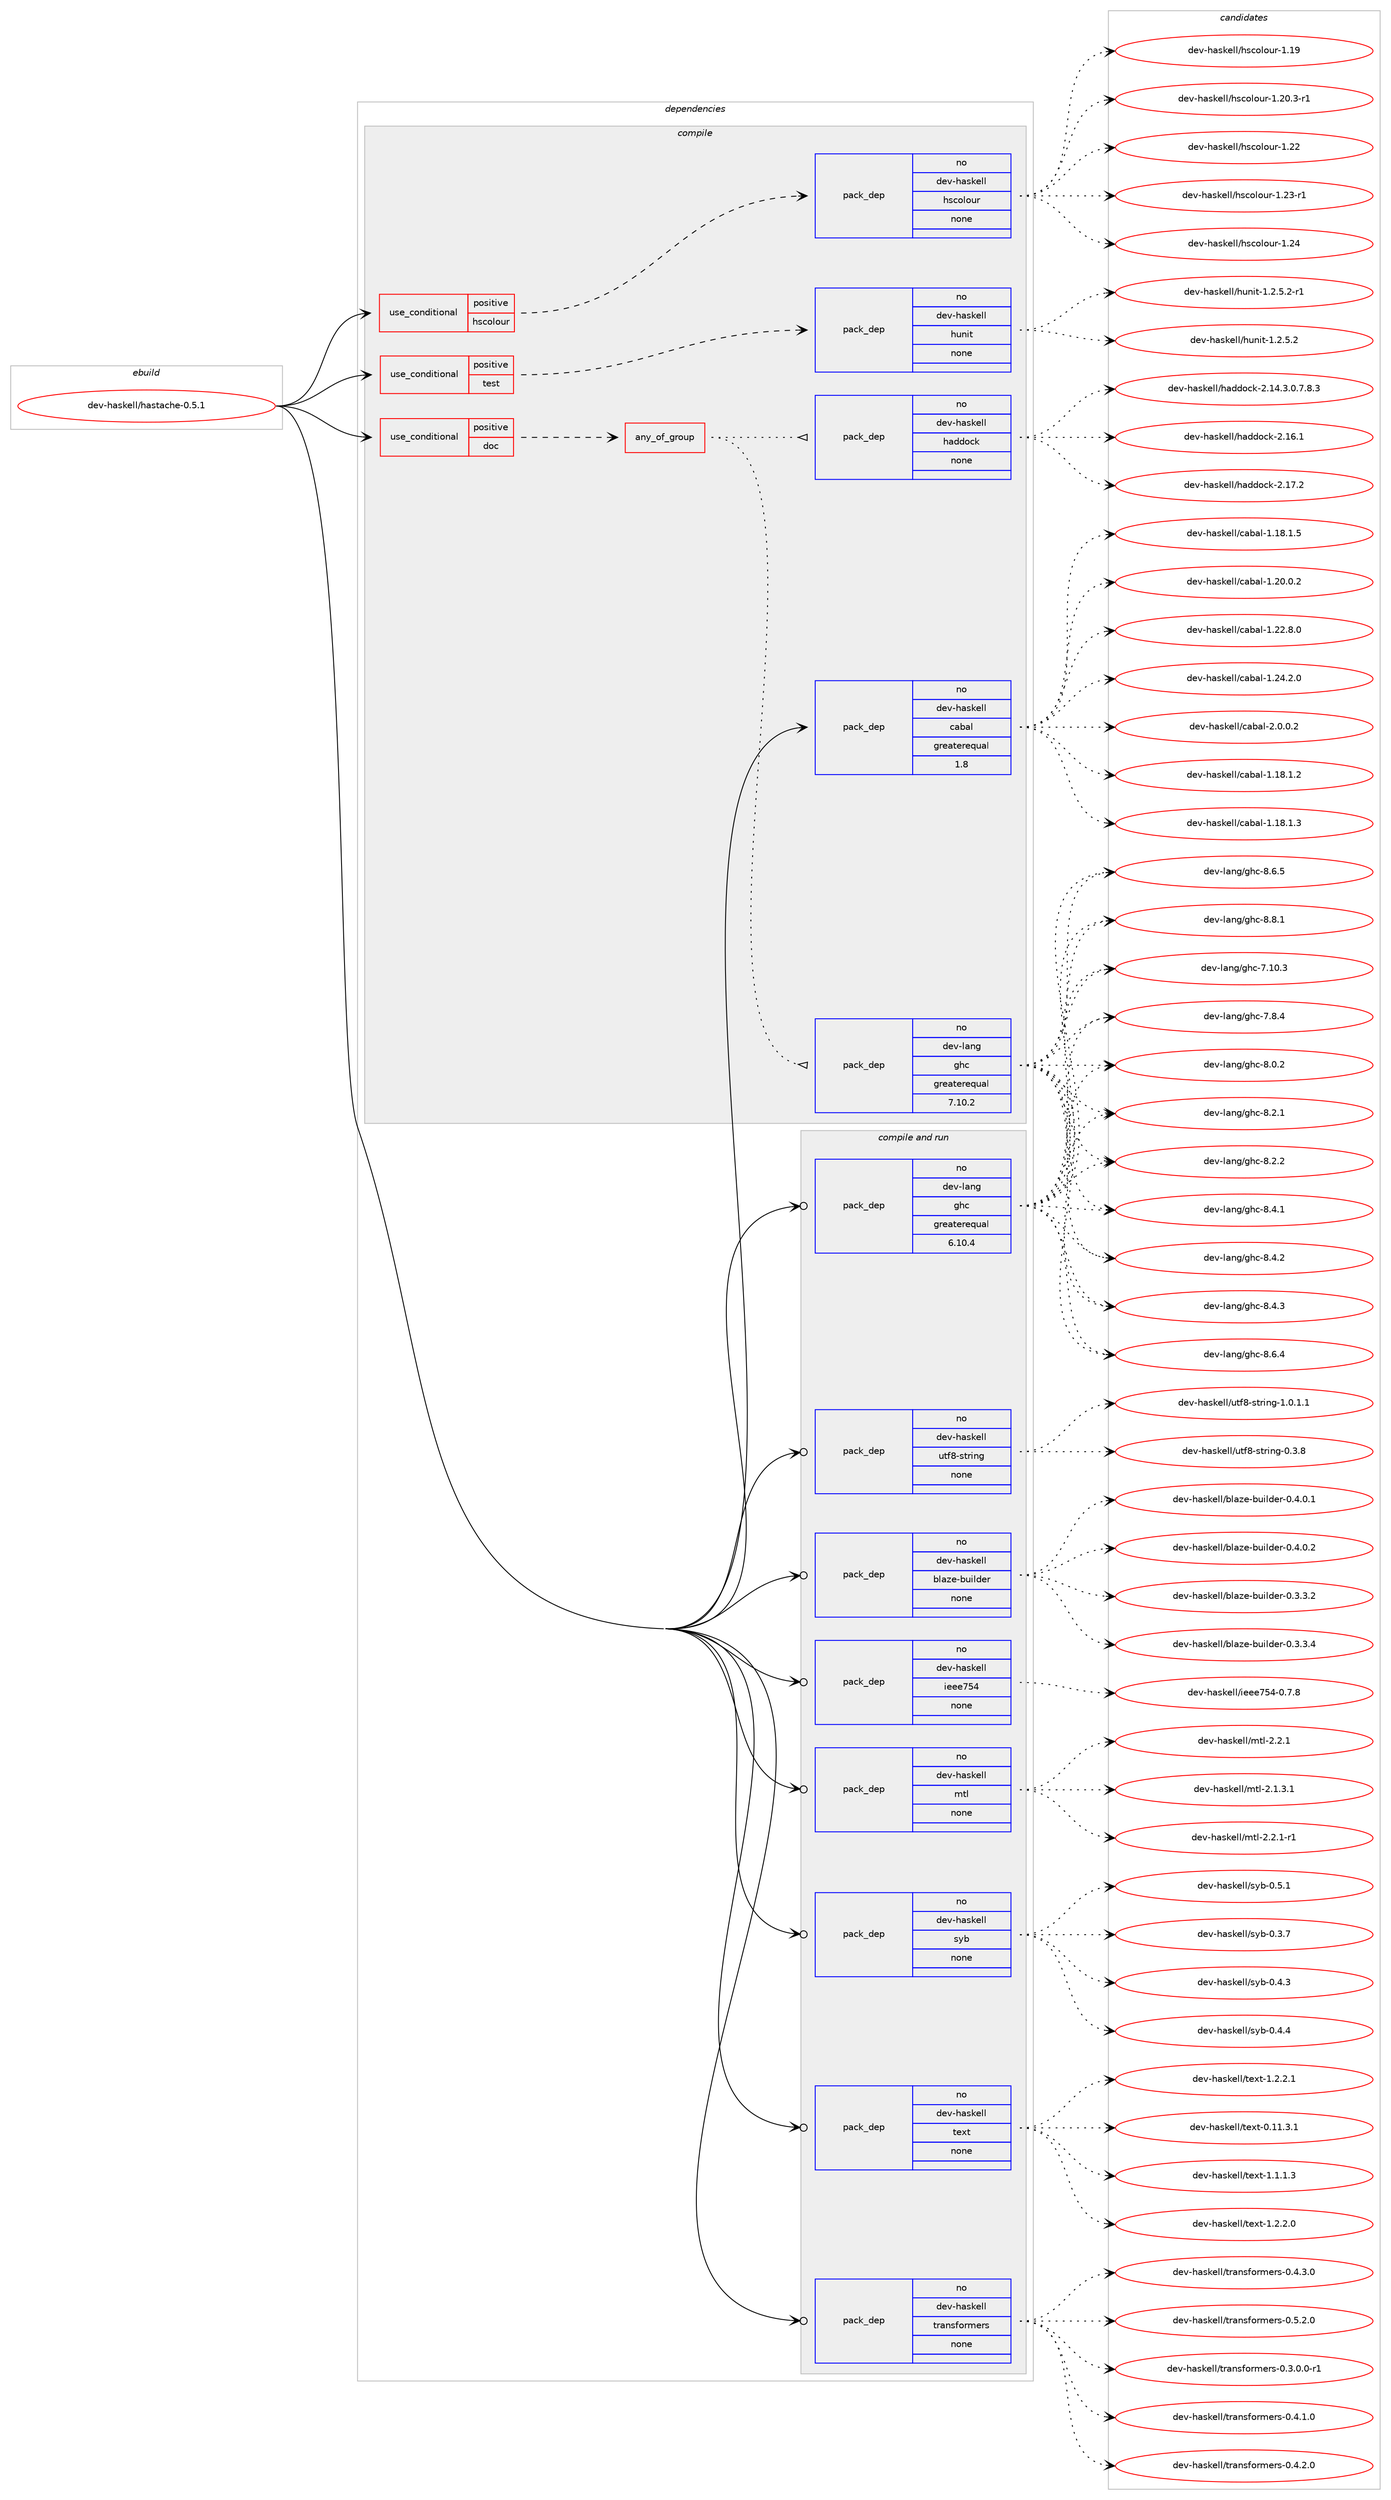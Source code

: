 digraph prolog {

# *************
# Graph options
# *************

newrank=true;
concentrate=true;
compound=true;
graph [rankdir=LR,fontname=Helvetica,fontsize=10,ranksep=1.5];#, ranksep=2.5, nodesep=0.2];
edge  [arrowhead=vee];
node  [fontname=Helvetica,fontsize=10];

# **********
# The ebuild
# **********

subgraph cluster_leftcol {
color=gray;
rank=same;
label=<<i>ebuild</i>>;
id [label="dev-haskell/hastache-0.5.1", color=red, width=4, href="../dev-haskell/hastache-0.5.1.svg"];
}

# ****************
# The dependencies
# ****************

subgraph cluster_midcol {
color=gray;
label=<<i>dependencies</i>>;
subgraph cluster_compile {
fillcolor="#eeeeee";
style=filled;
label=<<i>compile</i>>;
subgraph cond125996 {
dependency534417 [label=<<TABLE BORDER="0" CELLBORDER="1" CELLSPACING="0" CELLPADDING="4"><TR><TD ROWSPAN="3" CELLPADDING="10">use_conditional</TD></TR><TR><TD>positive</TD></TR><TR><TD>doc</TD></TR></TABLE>>, shape=none, color=red];
subgraph any9945 {
dependency534418 [label=<<TABLE BORDER="0" CELLBORDER="1" CELLSPACING="0" CELLPADDING="4"><TR><TD CELLPADDING="10">any_of_group</TD></TR></TABLE>>, shape=none, color=red];subgraph pack398119 {
dependency534419 [label=<<TABLE BORDER="0" CELLBORDER="1" CELLSPACING="0" CELLPADDING="4" WIDTH="220"><TR><TD ROWSPAN="6" CELLPADDING="30">pack_dep</TD></TR><TR><TD WIDTH="110">no</TD></TR><TR><TD>dev-haskell</TD></TR><TR><TD>haddock</TD></TR><TR><TD>none</TD></TR><TR><TD></TD></TR></TABLE>>, shape=none, color=blue];
}
dependency534418:e -> dependency534419:w [weight=20,style="dotted",arrowhead="oinv"];
subgraph pack398120 {
dependency534420 [label=<<TABLE BORDER="0" CELLBORDER="1" CELLSPACING="0" CELLPADDING="4" WIDTH="220"><TR><TD ROWSPAN="6" CELLPADDING="30">pack_dep</TD></TR><TR><TD WIDTH="110">no</TD></TR><TR><TD>dev-lang</TD></TR><TR><TD>ghc</TD></TR><TR><TD>greaterequal</TD></TR><TR><TD>7.10.2</TD></TR></TABLE>>, shape=none, color=blue];
}
dependency534418:e -> dependency534420:w [weight=20,style="dotted",arrowhead="oinv"];
}
dependency534417:e -> dependency534418:w [weight=20,style="dashed",arrowhead="vee"];
}
id:e -> dependency534417:w [weight=20,style="solid",arrowhead="vee"];
subgraph cond125997 {
dependency534421 [label=<<TABLE BORDER="0" CELLBORDER="1" CELLSPACING="0" CELLPADDING="4"><TR><TD ROWSPAN="3" CELLPADDING="10">use_conditional</TD></TR><TR><TD>positive</TD></TR><TR><TD>hscolour</TD></TR></TABLE>>, shape=none, color=red];
subgraph pack398121 {
dependency534422 [label=<<TABLE BORDER="0" CELLBORDER="1" CELLSPACING="0" CELLPADDING="4" WIDTH="220"><TR><TD ROWSPAN="6" CELLPADDING="30">pack_dep</TD></TR><TR><TD WIDTH="110">no</TD></TR><TR><TD>dev-haskell</TD></TR><TR><TD>hscolour</TD></TR><TR><TD>none</TD></TR><TR><TD></TD></TR></TABLE>>, shape=none, color=blue];
}
dependency534421:e -> dependency534422:w [weight=20,style="dashed",arrowhead="vee"];
}
id:e -> dependency534421:w [weight=20,style="solid",arrowhead="vee"];
subgraph cond125998 {
dependency534423 [label=<<TABLE BORDER="0" CELLBORDER="1" CELLSPACING="0" CELLPADDING="4"><TR><TD ROWSPAN="3" CELLPADDING="10">use_conditional</TD></TR><TR><TD>positive</TD></TR><TR><TD>test</TD></TR></TABLE>>, shape=none, color=red];
subgraph pack398122 {
dependency534424 [label=<<TABLE BORDER="0" CELLBORDER="1" CELLSPACING="0" CELLPADDING="4" WIDTH="220"><TR><TD ROWSPAN="6" CELLPADDING="30">pack_dep</TD></TR><TR><TD WIDTH="110">no</TD></TR><TR><TD>dev-haskell</TD></TR><TR><TD>hunit</TD></TR><TR><TD>none</TD></TR><TR><TD></TD></TR></TABLE>>, shape=none, color=blue];
}
dependency534423:e -> dependency534424:w [weight=20,style="dashed",arrowhead="vee"];
}
id:e -> dependency534423:w [weight=20,style="solid",arrowhead="vee"];
subgraph pack398123 {
dependency534425 [label=<<TABLE BORDER="0" CELLBORDER="1" CELLSPACING="0" CELLPADDING="4" WIDTH="220"><TR><TD ROWSPAN="6" CELLPADDING="30">pack_dep</TD></TR><TR><TD WIDTH="110">no</TD></TR><TR><TD>dev-haskell</TD></TR><TR><TD>cabal</TD></TR><TR><TD>greaterequal</TD></TR><TR><TD>1.8</TD></TR></TABLE>>, shape=none, color=blue];
}
id:e -> dependency534425:w [weight=20,style="solid",arrowhead="vee"];
}
subgraph cluster_compileandrun {
fillcolor="#eeeeee";
style=filled;
label=<<i>compile and run</i>>;
subgraph pack398124 {
dependency534426 [label=<<TABLE BORDER="0" CELLBORDER="1" CELLSPACING="0" CELLPADDING="4" WIDTH="220"><TR><TD ROWSPAN="6" CELLPADDING="30">pack_dep</TD></TR><TR><TD WIDTH="110">no</TD></TR><TR><TD>dev-haskell</TD></TR><TR><TD>blaze-builder</TD></TR><TR><TD>none</TD></TR><TR><TD></TD></TR></TABLE>>, shape=none, color=blue];
}
id:e -> dependency534426:w [weight=20,style="solid",arrowhead="odotvee"];
subgraph pack398125 {
dependency534427 [label=<<TABLE BORDER="0" CELLBORDER="1" CELLSPACING="0" CELLPADDING="4" WIDTH="220"><TR><TD ROWSPAN="6" CELLPADDING="30">pack_dep</TD></TR><TR><TD WIDTH="110">no</TD></TR><TR><TD>dev-haskell</TD></TR><TR><TD>ieee754</TD></TR><TR><TD>none</TD></TR><TR><TD></TD></TR></TABLE>>, shape=none, color=blue];
}
id:e -> dependency534427:w [weight=20,style="solid",arrowhead="odotvee"];
subgraph pack398126 {
dependency534428 [label=<<TABLE BORDER="0" CELLBORDER="1" CELLSPACING="0" CELLPADDING="4" WIDTH="220"><TR><TD ROWSPAN="6" CELLPADDING="30">pack_dep</TD></TR><TR><TD WIDTH="110">no</TD></TR><TR><TD>dev-haskell</TD></TR><TR><TD>mtl</TD></TR><TR><TD>none</TD></TR><TR><TD></TD></TR></TABLE>>, shape=none, color=blue];
}
id:e -> dependency534428:w [weight=20,style="solid",arrowhead="odotvee"];
subgraph pack398127 {
dependency534429 [label=<<TABLE BORDER="0" CELLBORDER="1" CELLSPACING="0" CELLPADDING="4" WIDTH="220"><TR><TD ROWSPAN="6" CELLPADDING="30">pack_dep</TD></TR><TR><TD WIDTH="110">no</TD></TR><TR><TD>dev-haskell</TD></TR><TR><TD>syb</TD></TR><TR><TD>none</TD></TR><TR><TD></TD></TR></TABLE>>, shape=none, color=blue];
}
id:e -> dependency534429:w [weight=20,style="solid",arrowhead="odotvee"];
subgraph pack398128 {
dependency534430 [label=<<TABLE BORDER="0" CELLBORDER="1" CELLSPACING="0" CELLPADDING="4" WIDTH="220"><TR><TD ROWSPAN="6" CELLPADDING="30">pack_dep</TD></TR><TR><TD WIDTH="110">no</TD></TR><TR><TD>dev-haskell</TD></TR><TR><TD>text</TD></TR><TR><TD>none</TD></TR><TR><TD></TD></TR></TABLE>>, shape=none, color=blue];
}
id:e -> dependency534430:w [weight=20,style="solid",arrowhead="odotvee"];
subgraph pack398129 {
dependency534431 [label=<<TABLE BORDER="0" CELLBORDER="1" CELLSPACING="0" CELLPADDING="4" WIDTH="220"><TR><TD ROWSPAN="6" CELLPADDING="30">pack_dep</TD></TR><TR><TD WIDTH="110">no</TD></TR><TR><TD>dev-haskell</TD></TR><TR><TD>transformers</TD></TR><TR><TD>none</TD></TR><TR><TD></TD></TR></TABLE>>, shape=none, color=blue];
}
id:e -> dependency534431:w [weight=20,style="solid",arrowhead="odotvee"];
subgraph pack398130 {
dependency534432 [label=<<TABLE BORDER="0" CELLBORDER="1" CELLSPACING="0" CELLPADDING="4" WIDTH="220"><TR><TD ROWSPAN="6" CELLPADDING="30">pack_dep</TD></TR><TR><TD WIDTH="110">no</TD></TR><TR><TD>dev-haskell</TD></TR><TR><TD>utf8-string</TD></TR><TR><TD>none</TD></TR><TR><TD></TD></TR></TABLE>>, shape=none, color=blue];
}
id:e -> dependency534432:w [weight=20,style="solid",arrowhead="odotvee"];
subgraph pack398131 {
dependency534433 [label=<<TABLE BORDER="0" CELLBORDER="1" CELLSPACING="0" CELLPADDING="4" WIDTH="220"><TR><TD ROWSPAN="6" CELLPADDING="30">pack_dep</TD></TR><TR><TD WIDTH="110">no</TD></TR><TR><TD>dev-lang</TD></TR><TR><TD>ghc</TD></TR><TR><TD>greaterequal</TD></TR><TR><TD>6.10.4</TD></TR></TABLE>>, shape=none, color=blue];
}
id:e -> dependency534433:w [weight=20,style="solid",arrowhead="odotvee"];
}
subgraph cluster_run {
fillcolor="#eeeeee";
style=filled;
label=<<i>run</i>>;
}
}

# **************
# The candidates
# **************

subgraph cluster_choices {
rank=same;
color=gray;
label=<<i>candidates</i>>;

subgraph choice398119 {
color=black;
nodesep=1;
choice1001011184510497115107101108108471049710010011199107455046495246514648465546564651 [label="dev-haskell/haddock-2.14.3.0.7.8.3", color=red, width=4,href="../dev-haskell/haddock-2.14.3.0.7.8.3.svg"];
choice100101118451049711510710110810847104971001001119910745504649544649 [label="dev-haskell/haddock-2.16.1", color=red, width=4,href="../dev-haskell/haddock-2.16.1.svg"];
choice100101118451049711510710110810847104971001001119910745504649554650 [label="dev-haskell/haddock-2.17.2", color=red, width=4,href="../dev-haskell/haddock-2.17.2.svg"];
dependency534419:e -> choice1001011184510497115107101108108471049710010011199107455046495246514648465546564651:w [style=dotted,weight="100"];
dependency534419:e -> choice100101118451049711510710110810847104971001001119910745504649544649:w [style=dotted,weight="100"];
dependency534419:e -> choice100101118451049711510710110810847104971001001119910745504649554650:w [style=dotted,weight="100"];
}
subgraph choice398120 {
color=black;
nodesep=1;
choice1001011184510897110103471031049945554649484651 [label="dev-lang/ghc-7.10.3", color=red, width=4,href="../dev-lang/ghc-7.10.3.svg"];
choice10010111845108971101034710310499455546564652 [label="dev-lang/ghc-7.8.4", color=red, width=4,href="../dev-lang/ghc-7.8.4.svg"];
choice10010111845108971101034710310499455646484650 [label="dev-lang/ghc-8.0.2", color=red, width=4,href="../dev-lang/ghc-8.0.2.svg"];
choice10010111845108971101034710310499455646504649 [label="dev-lang/ghc-8.2.1", color=red, width=4,href="../dev-lang/ghc-8.2.1.svg"];
choice10010111845108971101034710310499455646504650 [label="dev-lang/ghc-8.2.2", color=red, width=4,href="../dev-lang/ghc-8.2.2.svg"];
choice10010111845108971101034710310499455646524649 [label="dev-lang/ghc-8.4.1", color=red, width=4,href="../dev-lang/ghc-8.4.1.svg"];
choice10010111845108971101034710310499455646524650 [label="dev-lang/ghc-8.4.2", color=red, width=4,href="../dev-lang/ghc-8.4.2.svg"];
choice10010111845108971101034710310499455646524651 [label="dev-lang/ghc-8.4.3", color=red, width=4,href="../dev-lang/ghc-8.4.3.svg"];
choice10010111845108971101034710310499455646544652 [label="dev-lang/ghc-8.6.4", color=red, width=4,href="../dev-lang/ghc-8.6.4.svg"];
choice10010111845108971101034710310499455646544653 [label="dev-lang/ghc-8.6.5", color=red, width=4,href="../dev-lang/ghc-8.6.5.svg"];
choice10010111845108971101034710310499455646564649 [label="dev-lang/ghc-8.8.1", color=red, width=4,href="../dev-lang/ghc-8.8.1.svg"];
dependency534420:e -> choice1001011184510897110103471031049945554649484651:w [style=dotted,weight="100"];
dependency534420:e -> choice10010111845108971101034710310499455546564652:w [style=dotted,weight="100"];
dependency534420:e -> choice10010111845108971101034710310499455646484650:w [style=dotted,weight="100"];
dependency534420:e -> choice10010111845108971101034710310499455646504649:w [style=dotted,weight="100"];
dependency534420:e -> choice10010111845108971101034710310499455646504650:w [style=dotted,weight="100"];
dependency534420:e -> choice10010111845108971101034710310499455646524649:w [style=dotted,weight="100"];
dependency534420:e -> choice10010111845108971101034710310499455646524650:w [style=dotted,weight="100"];
dependency534420:e -> choice10010111845108971101034710310499455646524651:w [style=dotted,weight="100"];
dependency534420:e -> choice10010111845108971101034710310499455646544652:w [style=dotted,weight="100"];
dependency534420:e -> choice10010111845108971101034710310499455646544653:w [style=dotted,weight="100"];
dependency534420:e -> choice10010111845108971101034710310499455646564649:w [style=dotted,weight="100"];
}
subgraph choice398121 {
color=black;
nodesep=1;
choice100101118451049711510710110810847104115991111081111171144549464957 [label="dev-haskell/hscolour-1.19", color=red, width=4,href="../dev-haskell/hscolour-1.19.svg"];
choice10010111845104971151071011081084710411599111108111117114454946504846514511449 [label="dev-haskell/hscolour-1.20.3-r1", color=red, width=4,href="../dev-haskell/hscolour-1.20.3-r1.svg"];
choice100101118451049711510710110810847104115991111081111171144549465050 [label="dev-haskell/hscolour-1.22", color=red, width=4,href="../dev-haskell/hscolour-1.22.svg"];
choice1001011184510497115107101108108471041159911110811111711445494650514511449 [label="dev-haskell/hscolour-1.23-r1", color=red, width=4,href="../dev-haskell/hscolour-1.23-r1.svg"];
choice100101118451049711510710110810847104115991111081111171144549465052 [label="dev-haskell/hscolour-1.24", color=red, width=4,href="../dev-haskell/hscolour-1.24.svg"];
dependency534422:e -> choice100101118451049711510710110810847104115991111081111171144549464957:w [style=dotted,weight="100"];
dependency534422:e -> choice10010111845104971151071011081084710411599111108111117114454946504846514511449:w [style=dotted,weight="100"];
dependency534422:e -> choice100101118451049711510710110810847104115991111081111171144549465050:w [style=dotted,weight="100"];
dependency534422:e -> choice1001011184510497115107101108108471041159911110811111711445494650514511449:w [style=dotted,weight="100"];
dependency534422:e -> choice100101118451049711510710110810847104115991111081111171144549465052:w [style=dotted,weight="100"];
}
subgraph choice398122 {
color=black;
nodesep=1;
choice1001011184510497115107101108108471041171101051164549465046534650 [label="dev-haskell/hunit-1.2.5.2", color=red, width=4,href="../dev-haskell/hunit-1.2.5.2.svg"];
choice10010111845104971151071011081084710411711010511645494650465346504511449 [label="dev-haskell/hunit-1.2.5.2-r1", color=red, width=4,href="../dev-haskell/hunit-1.2.5.2-r1.svg"];
dependency534424:e -> choice1001011184510497115107101108108471041171101051164549465046534650:w [style=dotted,weight="100"];
dependency534424:e -> choice10010111845104971151071011081084710411711010511645494650465346504511449:w [style=dotted,weight="100"];
}
subgraph choice398123 {
color=black;
nodesep=1;
choice10010111845104971151071011081084799979897108454946495646494650 [label="dev-haskell/cabal-1.18.1.2", color=red, width=4,href="../dev-haskell/cabal-1.18.1.2.svg"];
choice10010111845104971151071011081084799979897108454946495646494651 [label="dev-haskell/cabal-1.18.1.3", color=red, width=4,href="../dev-haskell/cabal-1.18.1.3.svg"];
choice10010111845104971151071011081084799979897108454946495646494653 [label="dev-haskell/cabal-1.18.1.5", color=red, width=4,href="../dev-haskell/cabal-1.18.1.5.svg"];
choice10010111845104971151071011081084799979897108454946504846484650 [label="dev-haskell/cabal-1.20.0.2", color=red, width=4,href="../dev-haskell/cabal-1.20.0.2.svg"];
choice10010111845104971151071011081084799979897108454946505046564648 [label="dev-haskell/cabal-1.22.8.0", color=red, width=4,href="../dev-haskell/cabal-1.22.8.0.svg"];
choice10010111845104971151071011081084799979897108454946505246504648 [label="dev-haskell/cabal-1.24.2.0", color=red, width=4,href="../dev-haskell/cabal-1.24.2.0.svg"];
choice100101118451049711510710110810847999798971084550464846484650 [label="dev-haskell/cabal-2.0.0.2", color=red, width=4,href="../dev-haskell/cabal-2.0.0.2.svg"];
dependency534425:e -> choice10010111845104971151071011081084799979897108454946495646494650:w [style=dotted,weight="100"];
dependency534425:e -> choice10010111845104971151071011081084799979897108454946495646494651:w [style=dotted,weight="100"];
dependency534425:e -> choice10010111845104971151071011081084799979897108454946495646494653:w [style=dotted,weight="100"];
dependency534425:e -> choice10010111845104971151071011081084799979897108454946504846484650:w [style=dotted,weight="100"];
dependency534425:e -> choice10010111845104971151071011081084799979897108454946505046564648:w [style=dotted,weight="100"];
dependency534425:e -> choice10010111845104971151071011081084799979897108454946505246504648:w [style=dotted,weight="100"];
dependency534425:e -> choice100101118451049711510710110810847999798971084550464846484650:w [style=dotted,weight="100"];
}
subgraph choice398124 {
color=black;
nodesep=1;
choice100101118451049711510710110810847981089712210145981171051081001011144548465146514650 [label="dev-haskell/blaze-builder-0.3.3.2", color=red, width=4,href="../dev-haskell/blaze-builder-0.3.3.2.svg"];
choice100101118451049711510710110810847981089712210145981171051081001011144548465146514652 [label="dev-haskell/blaze-builder-0.3.3.4", color=red, width=4,href="../dev-haskell/blaze-builder-0.3.3.4.svg"];
choice100101118451049711510710110810847981089712210145981171051081001011144548465246484649 [label="dev-haskell/blaze-builder-0.4.0.1", color=red, width=4,href="../dev-haskell/blaze-builder-0.4.0.1.svg"];
choice100101118451049711510710110810847981089712210145981171051081001011144548465246484650 [label="dev-haskell/blaze-builder-0.4.0.2", color=red, width=4,href="../dev-haskell/blaze-builder-0.4.0.2.svg"];
dependency534426:e -> choice100101118451049711510710110810847981089712210145981171051081001011144548465146514650:w [style=dotted,weight="100"];
dependency534426:e -> choice100101118451049711510710110810847981089712210145981171051081001011144548465146514652:w [style=dotted,weight="100"];
dependency534426:e -> choice100101118451049711510710110810847981089712210145981171051081001011144548465246484649:w [style=dotted,weight="100"];
dependency534426:e -> choice100101118451049711510710110810847981089712210145981171051081001011144548465246484650:w [style=dotted,weight="100"];
}
subgraph choice398125 {
color=black;
nodesep=1;
choice100101118451049711510710110810847105101101101555352454846554656 [label="dev-haskell/ieee754-0.7.8", color=red, width=4,href="../dev-haskell/ieee754-0.7.8.svg"];
dependency534427:e -> choice100101118451049711510710110810847105101101101555352454846554656:w [style=dotted,weight="100"];
}
subgraph choice398126 {
color=black;
nodesep=1;
choice1001011184510497115107101108108471091161084550464946514649 [label="dev-haskell/mtl-2.1.3.1", color=red, width=4,href="../dev-haskell/mtl-2.1.3.1.svg"];
choice100101118451049711510710110810847109116108455046504649 [label="dev-haskell/mtl-2.2.1", color=red, width=4,href="../dev-haskell/mtl-2.2.1.svg"];
choice1001011184510497115107101108108471091161084550465046494511449 [label="dev-haskell/mtl-2.2.1-r1", color=red, width=4,href="../dev-haskell/mtl-2.2.1-r1.svg"];
dependency534428:e -> choice1001011184510497115107101108108471091161084550464946514649:w [style=dotted,weight="100"];
dependency534428:e -> choice100101118451049711510710110810847109116108455046504649:w [style=dotted,weight="100"];
dependency534428:e -> choice1001011184510497115107101108108471091161084550465046494511449:w [style=dotted,weight="100"];
}
subgraph choice398127 {
color=black;
nodesep=1;
choice10010111845104971151071011081084711512198454846514655 [label="dev-haskell/syb-0.3.7", color=red, width=4,href="../dev-haskell/syb-0.3.7.svg"];
choice10010111845104971151071011081084711512198454846524651 [label="dev-haskell/syb-0.4.3", color=red, width=4,href="../dev-haskell/syb-0.4.3.svg"];
choice10010111845104971151071011081084711512198454846524652 [label="dev-haskell/syb-0.4.4", color=red, width=4,href="../dev-haskell/syb-0.4.4.svg"];
choice10010111845104971151071011081084711512198454846534649 [label="dev-haskell/syb-0.5.1", color=red, width=4,href="../dev-haskell/syb-0.5.1.svg"];
dependency534429:e -> choice10010111845104971151071011081084711512198454846514655:w [style=dotted,weight="100"];
dependency534429:e -> choice10010111845104971151071011081084711512198454846524651:w [style=dotted,weight="100"];
dependency534429:e -> choice10010111845104971151071011081084711512198454846524652:w [style=dotted,weight="100"];
dependency534429:e -> choice10010111845104971151071011081084711512198454846534649:w [style=dotted,weight="100"];
}
subgraph choice398128 {
color=black;
nodesep=1;
choice100101118451049711510710110810847116101120116454846494946514649 [label="dev-haskell/text-0.11.3.1", color=red, width=4,href="../dev-haskell/text-0.11.3.1.svg"];
choice1001011184510497115107101108108471161011201164549464946494651 [label="dev-haskell/text-1.1.1.3", color=red, width=4,href="../dev-haskell/text-1.1.1.3.svg"];
choice1001011184510497115107101108108471161011201164549465046504648 [label="dev-haskell/text-1.2.2.0", color=red, width=4,href="../dev-haskell/text-1.2.2.0.svg"];
choice1001011184510497115107101108108471161011201164549465046504649 [label="dev-haskell/text-1.2.2.1", color=red, width=4,href="../dev-haskell/text-1.2.2.1.svg"];
dependency534430:e -> choice100101118451049711510710110810847116101120116454846494946514649:w [style=dotted,weight="100"];
dependency534430:e -> choice1001011184510497115107101108108471161011201164549464946494651:w [style=dotted,weight="100"];
dependency534430:e -> choice1001011184510497115107101108108471161011201164549465046504648:w [style=dotted,weight="100"];
dependency534430:e -> choice1001011184510497115107101108108471161011201164549465046504649:w [style=dotted,weight="100"];
}
subgraph choice398129 {
color=black;
nodesep=1;
choice1001011184510497115107101108108471161149711011510211111410910111411545484651464846484511449 [label="dev-haskell/transformers-0.3.0.0-r1", color=red, width=4,href="../dev-haskell/transformers-0.3.0.0-r1.svg"];
choice100101118451049711510710110810847116114971101151021111141091011141154548465246494648 [label="dev-haskell/transformers-0.4.1.0", color=red, width=4,href="../dev-haskell/transformers-0.4.1.0.svg"];
choice100101118451049711510710110810847116114971101151021111141091011141154548465246504648 [label="dev-haskell/transformers-0.4.2.0", color=red, width=4,href="../dev-haskell/transformers-0.4.2.0.svg"];
choice100101118451049711510710110810847116114971101151021111141091011141154548465246514648 [label="dev-haskell/transformers-0.4.3.0", color=red, width=4,href="../dev-haskell/transformers-0.4.3.0.svg"];
choice100101118451049711510710110810847116114971101151021111141091011141154548465346504648 [label="dev-haskell/transformers-0.5.2.0", color=red, width=4,href="../dev-haskell/transformers-0.5.2.0.svg"];
dependency534431:e -> choice1001011184510497115107101108108471161149711011510211111410910111411545484651464846484511449:w [style=dotted,weight="100"];
dependency534431:e -> choice100101118451049711510710110810847116114971101151021111141091011141154548465246494648:w [style=dotted,weight="100"];
dependency534431:e -> choice100101118451049711510710110810847116114971101151021111141091011141154548465246504648:w [style=dotted,weight="100"];
dependency534431:e -> choice100101118451049711510710110810847116114971101151021111141091011141154548465246514648:w [style=dotted,weight="100"];
dependency534431:e -> choice100101118451049711510710110810847116114971101151021111141091011141154548465346504648:w [style=dotted,weight="100"];
}
subgraph choice398130 {
color=black;
nodesep=1;
choice1001011184510497115107101108108471171161025645115116114105110103454846514656 [label="dev-haskell/utf8-string-0.3.8", color=red, width=4,href="../dev-haskell/utf8-string-0.3.8.svg"];
choice10010111845104971151071011081084711711610256451151161141051101034549464846494649 [label="dev-haskell/utf8-string-1.0.1.1", color=red, width=4,href="../dev-haskell/utf8-string-1.0.1.1.svg"];
dependency534432:e -> choice1001011184510497115107101108108471171161025645115116114105110103454846514656:w [style=dotted,weight="100"];
dependency534432:e -> choice10010111845104971151071011081084711711610256451151161141051101034549464846494649:w [style=dotted,weight="100"];
}
subgraph choice398131 {
color=black;
nodesep=1;
choice1001011184510897110103471031049945554649484651 [label="dev-lang/ghc-7.10.3", color=red, width=4,href="../dev-lang/ghc-7.10.3.svg"];
choice10010111845108971101034710310499455546564652 [label="dev-lang/ghc-7.8.4", color=red, width=4,href="../dev-lang/ghc-7.8.4.svg"];
choice10010111845108971101034710310499455646484650 [label="dev-lang/ghc-8.0.2", color=red, width=4,href="../dev-lang/ghc-8.0.2.svg"];
choice10010111845108971101034710310499455646504649 [label="dev-lang/ghc-8.2.1", color=red, width=4,href="../dev-lang/ghc-8.2.1.svg"];
choice10010111845108971101034710310499455646504650 [label="dev-lang/ghc-8.2.2", color=red, width=4,href="../dev-lang/ghc-8.2.2.svg"];
choice10010111845108971101034710310499455646524649 [label="dev-lang/ghc-8.4.1", color=red, width=4,href="../dev-lang/ghc-8.4.1.svg"];
choice10010111845108971101034710310499455646524650 [label="dev-lang/ghc-8.4.2", color=red, width=4,href="../dev-lang/ghc-8.4.2.svg"];
choice10010111845108971101034710310499455646524651 [label="dev-lang/ghc-8.4.3", color=red, width=4,href="../dev-lang/ghc-8.4.3.svg"];
choice10010111845108971101034710310499455646544652 [label="dev-lang/ghc-8.6.4", color=red, width=4,href="../dev-lang/ghc-8.6.4.svg"];
choice10010111845108971101034710310499455646544653 [label="dev-lang/ghc-8.6.5", color=red, width=4,href="../dev-lang/ghc-8.6.5.svg"];
choice10010111845108971101034710310499455646564649 [label="dev-lang/ghc-8.8.1", color=red, width=4,href="../dev-lang/ghc-8.8.1.svg"];
dependency534433:e -> choice1001011184510897110103471031049945554649484651:w [style=dotted,weight="100"];
dependency534433:e -> choice10010111845108971101034710310499455546564652:w [style=dotted,weight="100"];
dependency534433:e -> choice10010111845108971101034710310499455646484650:w [style=dotted,weight="100"];
dependency534433:e -> choice10010111845108971101034710310499455646504649:w [style=dotted,weight="100"];
dependency534433:e -> choice10010111845108971101034710310499455646504650:w [style=dotted,weight="100"];
dependency534433:e -> choice10010111845108971101034710310499455646524649:w [style=dotted,weight="100"];
dependency534433:e -> choice10010111845108971101034710310499455646524650:w [style=dotted,weight="100"];
dependency534433:e -> choice10010111845108971101034710310499455646524651:w [style=dotted,weight="100"];
dependency534433:e -> choice10010111845108971101034710310499455646544652:w [style=dotted,weight="100"];
dependency534433:e -> choice10010111845108971101034710310499455646544653:w [style=dotted,weight="100"];
dependency534433:e -> choice10010111845108971101034710310499455646564649:w [style=dotted,weight="100"];
}
}

}
